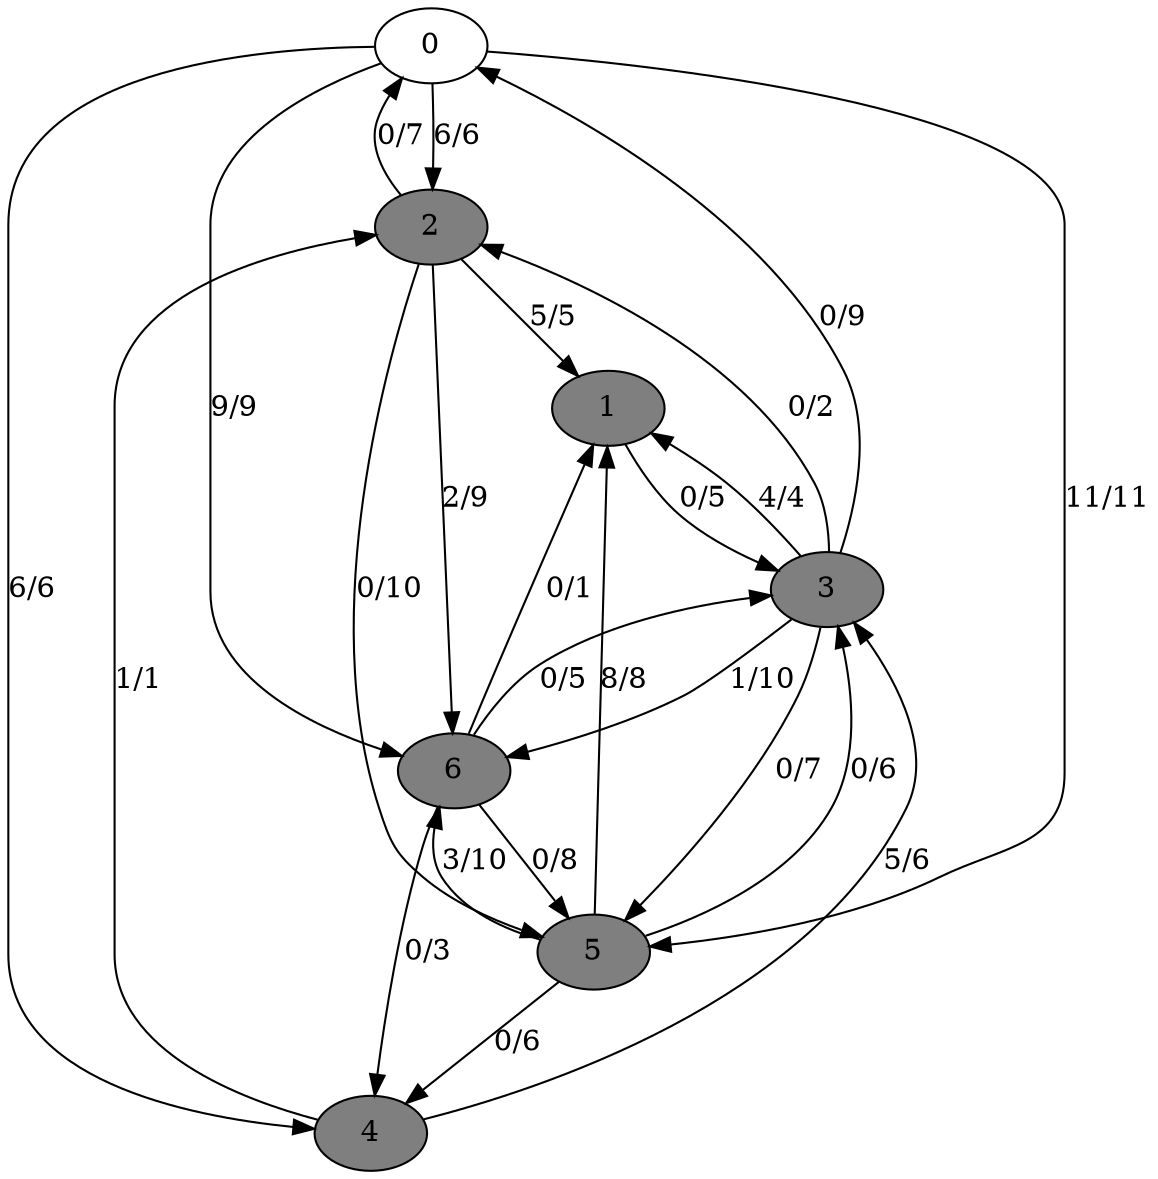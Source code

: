 digraph G {
	0[style=filled fillcolor=grey100];
	0->2[label ="6/6"] ;
	0->4[label ="6/6"] ;
	0->5[label ="11/11"] ;
	0->6[label ="9/9"] ;
	1[style=filled fillcolor=grey50];
	1->3[label ="0/5"] ;
	2[style=filled fillcolor=grey50];
	2->0[label ="0/7"] ;
	2->1[label ="5/5"] ;
	2->5[label ="0/10"] ;
	2->6[label ="2/9"] ;
	3[style=filled fillcolor=grey50];
	3->0[label ="0/9"] ;
	3->1[label ="4/4"] ;
	3->2[label ="0/2"] ;
	3->5[label ="0/7"] ;
	3->6[label ="1/10"] ;
	4[style=filled fillcolor=grey50];
	4->2[label ="1/1"] ;
	4->3[label ="5/6"] ;
	5[style=filled fillcolor=grey50];
	5->1[label ="8/8"] ;
	5->3[label ="0/6"] ;
	5->4[label ="0/6"] ;
	5->6[label ="3/10"] ;
	6[style=filled fillcolor=grey50];
	6->1[label ="0/1"] ;
	6->3[label ="0/5"] ;
	6->4[label ="0/3"] ;
	6->5[label ="0/8"] ;
}
